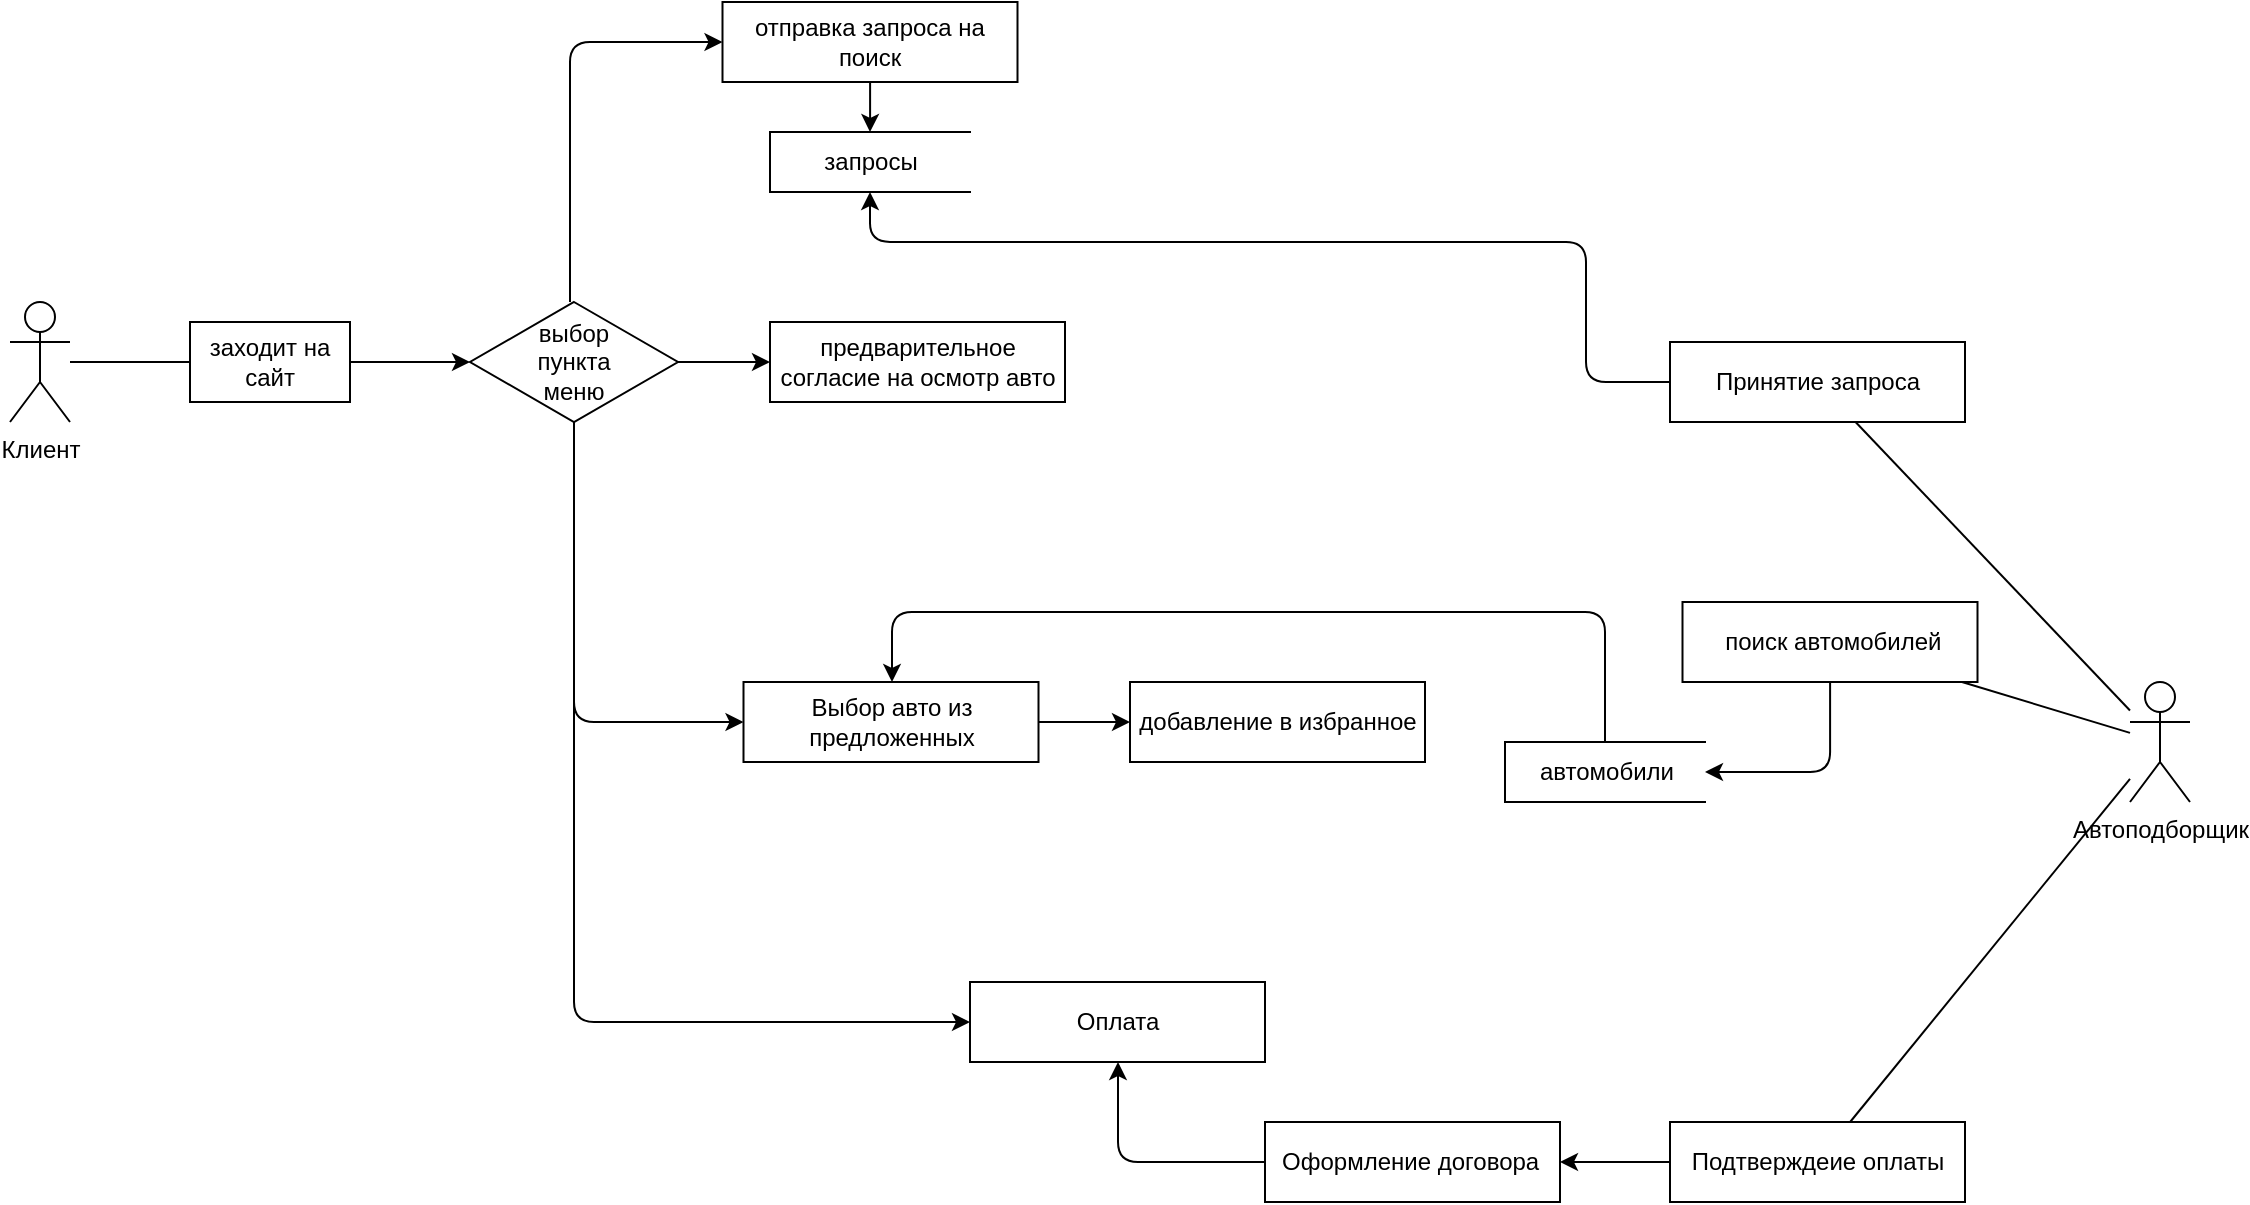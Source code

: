 <mxfile version="16.0.2" type="github"><diagram id="faOBrLw3G7vDebbFELnh" name="Страница 1"><mxGraphModel dx="1662" dy="788" grid="1" gridSize="10" guides="1" tooltips="1" connect="1" arrows="1" fold="1" page="1" pageScale="1" pageWidth="827" pageHeight="1169" math="0" shadow="0"><root><mxCell id="0"/><mxCell id="1" parent="0"/><mxCell id="gFWa6zFG-zIkYdT77vXO-1" value="Клиент" style="shape=umlActor;verticalLabelPosition=bottom;verticalAlign=top;html=1;outlineConnect=0;" parent="1" vertex="1"><mxGeometry x="60" y="150" width="30" height="60" as="geometry"/></mxCell><mxCell id="gFWa6zFG-zIkYdT77vXO-2" value="Автоподборщик" style="shape=umlActor;verticalLabelPosition=bottom;verticalAlign=top;html=1;outlineConnect=0;" parent="1" vertex="1"><mxGeometry x="1120" y="340" width="30" height="60" as="geometry"/></mxCell><mxCell id="gFWa6zFG-zIkYdT77vXO-5" value="" style="endArrow=none;html=1;rounded=0;" parent="1" source="gFWa6zFG-zIkYdT77vXO-1" target="gFWa6zFG-zIkYdT77vXO-8" edge="1"><mxGeometry width="50" height="50" relative="1" as="geometry"><mxPoint x="90" y="180" as="sourcePoint"/><mxPoint x="150" y="180" as="targetPoint"/></mxGeometry></mxCell><mxCell id="gFWa6zFG-zIkYdT77vXO-8" value="заходит на сайт" style="rounded=0;whiteSpace=wrap;html=1;hachureGap=4;pointerEvents=0;strokeWidth=1;" parent="1" vertex="1"><mxGeometry x="150" y="160" width="80" height="40" as="geometry"/></mxCell><mxCell id="gFWa6zFG-zIkYdT77vXO-9" value="" style="endArrow=classic;html=1;fontSize=12;endFill=1;edgeStyle=orthogonalEdgeStyle;rounded=0;" parent="1" source="gFWa6zFG-zIkYdT77vXO-8" target="gFWa6zFG-zIkYdT77vXO-12" edge="1"><mxGeometry width="50" height="50" relative="1" as="geometry"><mxPoint x="440" y="280" as="sourcePoint"/><mxPoint x="370" y="170" as="targetPoint"/></mxGeometry></mxCell><mxCell id="gFWa6zFG-zIkYdT77vXO-10" value="&lt;span&gt;предварительное согласие на осмотр авто&lt;/span&gt;" style="rounded=0;whiteSpace=wrap;html=1;hachureGap=4;pointerEvents=0;strokeWidth=1;" parent="1" vertex="1"><mxGeometry x="440" y="160" width="147.5" height="40" as="geometry"/></mxCell><mxCell id="gFWa6zFG-zIkYdT77vXO-11" style="edgeStyle=orthogonalEdgeStyle;orthogonalLoop=1;jettySize=auto;html=1;endArrow=classic;endFill=1;rounded=0;" parent="1" source="gFWa6zFG-zIkYdT77vXO-12" target="gFWa6zFG-zIkYdT77vXO-10" edge="1"><mxGeometry relative="1" as="geometry"><mxPoint x="390.75" y="220" as="sourcePoint"/></mxGeometry></mxCell><mxCell id="gFWa6zFG-zIkYdT77vXO-14" style="edgeStyle=orthogonalEdgeStyle;rounded=1;orthogonalLoop=1;jettySize=auto;html=1;" parent="1" source="gFWa6zFG-zIkYdT77vXO-12" target="gFWa6zFG-zIkYdT77vXO-17" edge="1"><mxGeometry relative="1" as="geometry"><mxPoint x="410" y="80" as="targetPoint"/><Array as="points"><mxPoint x="340" y="20"/></Array></mxGeometry></mxCell><mxCell id="gFWa6zFG-zIkYdT77vXO-15" style="edgeStyle=orthogonalEdgeStyle;rounded=1;orthogonalLoop=1;jettySize=auto;html=1;" parent="1" source="gFWa6zFG-zIkYdT77vXO-12" target="gFWa6zFG-zIkYdT77vXO-18" edge="1"><mxGeometry relative="1" as="geometry"><mxPoint x="430" y="280" as="targetPoint"/><Array as="points"><mxPoint x="342" y="360"/></Array></mxGeometry></mxCell><mxCell id="gFWa6zFG-zIkYdT77vXO-19" style="edgeStyle=orthogonalEdgeStyle;rounded=1;orthogonalLoop=1;jettySize=auto;html=1;" parent="1" source="gFWa6zFG-zIkYdT77vXO-12" target="gFWa6zFG-zIkYdT77vXO-20" edge="1"><mxGeometry relative="1" as="geometry"><mxPoint x="430" y="380" as="targetPoint"/><mxPoint x="342" y="200" as="sourcePoint"/><Array as="points"><mxPoint x="342" y="510"/></Array></mxGeometry></mxCell><mxCell id="gFWa6zFG-zIkYdT77vXO-12" value="выбор&lt;br&gt;пункта&lt;br&gt;меню" style="strokeWidth=1;html=1;shape=mxgraph.flowchart.decision;whiteSpace=wrap;" parent="1" vertex="1"><mxGeometry x="290" y="150" width="104" height="60" as="geometry"/></mxCell><mxCell id="gFWa6zFG-zIkYdT77vXO-29" style="edgeStyle=orthogonalEdgeStyle;rounded=1;orthogonalLoop=1;jettySize=auto;html=1;" parent="1" source="gFWa6zFG-zIkYdT77vXO-17" target="gFWa6zFG-zIkYdT77vXO-30" edge="1"><mxGeometry relative="1" as="geometry"><mxPoint x="490" y="80" as="targetPoint"/></mxGeometry></mxCell><mxCell id="gFWa6zFG-zIkYdT77vXO-17" value="отправка запроса на поиск" style="rounded=0;whiteSpace=wrap;html=1;hachureGap=4;pointerEvents=0;strokeWidth=1;" parent="1" vertex="1"><mxGeometry x="416.25" width="147.5" height="40" as="geometry"/></mxCell><mxCell id="Oac-YTr6wLjdTGc3S82A-15" style="edgeStyle=orthogonalEdgeStyle;rounded=1;orthogonalLoop=1;jettySize=auto;html=1;" parent="1" source="gFWa6zFG-zIkYdT77vXO-18" target="Oac-YTr6wLjdTGc3S82A-12" edge="1"><mxGeometry relative="1" as="geometry"/></mxCell><mxCell id="gFWa6zFG-zIkYdT77vXO-18" value="Выбор авто из предложенных" style="rounded=0;whiteSpace=wrap;html=1;hachureGap=4;pointerEvents=0;strokeWidth=1;" parent="1" vertex="1"><mxGeometry x="426.75" y="340" width="147.5" height="40" as="geometry"/></mxCell><mxCell id="gFWa6zFG-zIkYdT77vXO-20" value="Оплата" style="rounded=0;whiteSpace=wrap;html=1;hachureGap=4;pointerEvents=0;strokeWidth=1;fillColor=none;strokeColor=default;" parent="1" vertex="1"><mxGeometry x="540" y="490" width="147.5" height="40" as="geometry"/></mxCell><mxCell id="gFWa6zFG-zIkYdT77vXO-30" value="запросы" style="html=1;dashed=0;whitespace=wrap;shape=partialRectangle;right=0;" parent="1" vertex="1"><mxGeometry x="440" y="65" width="100" height="30" as="geometry"/></mxCell><mxCell id="gFWa6zFG-zIkYdT77vXO-38" style="edgeStyle=orthogonalEdgeStyle;rounded=1;orthogonalLoop=1;jettySize=auto;html=1;" parent="1" source="gFWa6zFG-zIkYdT77vXO-39" target="gFWa6zFG-zIkYdT77vXO-30" edge="1"><mxGeometry relative="1" as="geometry"><mxPoint x="730" y="610" as="targetPoint"/><Array as="points"><mxPoint x="848" y="120"/><mxPoint x="490" y="120"/></Array></mxGeometry></mxCell><mxCell id="gFWa6zFG-zIkYdT77vXO-39" value="Принятие запроса" style="rounded=0;whiteSpace=wrap;html=1;hachureGap=4;pointerEvents=0;strokeWidth=1;" parent="1" vertex="1"><mxGeometry x="890" y="170" width="147.5" height="40" as="geometry"/></mxCell><mxCell id="gFWa6zFG-zIkYdT77vXO-46" value="" style="endArrow=none;html=1;rounded=1;endFill=0;" parent="1" source="gFWa6zFG-zIkYdT77vXO-2" target="gFWa6zFG-zIkYdT77vXO-39" edge="1"><mxGeometry width="50" height="50" relative="1" as="geometry"><mxPoint x="750" y="600" as="sourcePoint"/><mxPoint x="780" y="660" as="targetPoint"/></mxGeometry></mxCell><mxCell id="Oac-YTr6wLjdTGc3S82A-1" style="edgeStyle=orthogonalEdgeStyle;rounded=1;orthogonalLoop=1;jettySize=auto;html=1;" parent="1" source="Oac-YTr6wLjdTGc3S82A-2" target="Oac-YTr6wLjdTGc3S82A-7" edge="1"><mxGeometry relative="1" as="geometry"><mxPoint x="820.75" y="510" as="targetPoint"/><Array as="points"><mxPoint x="970" y="385"/></Array></mxGeometry></mxCell><mxCell id="Oac-YTr6wLjdTGc3S82A-2" value="&amp;nbsp;поиск автомобилей" style="rounded=0;whiteSpace=wrap;html=1;hachureGap=4;pointerEvents=0;strokeWidth=1;" parent="1" vertex="1"><mxGeometry x="896.25" y="300" width="147.5" height="40" as="geometry"/></mxCell><mxCell id="Oac-YTr6wLjdTGc3S82A-22" style="edgeStyle=orthogonalEdgeStyle;rounded=1;orthogonalLoop=1;jettySize=auto;html=1;fillColor=#f8cecc;strokeColor=default;" parent="1" source="Oac-YTr6wLjdTGc3S82A-5" target="gFWa6zFG-zIkYdT77vXO-20" edge="1"><mxGeometry relative="1" as="geometry"><Array as="points"><mxPoint x="614" y="580"/></Array></mxGeometry></mxCell><mxCell id="Oac-YTr6wLjdTGc3S82A-5" value="Оформление договора&amp;nbsp;" style="rounded=0;whiteSpace=wrap;html=1;hachureGap=4;pointerEvents=0;strokeWidth=1;fillColor=none;strokeColor=default;" parent="1" vertex="1"><mxGeometry x="687.5" y="560" width="147.5" height="40" as="geometry"/></mxCell><mxCell id="Oac-YTr6wLjdTGc3S82A-11" style="edgeStyle=orthogonalEdgeStyle;rounded=1;orthogonalLoop=1;jettySize=auto;html=1;" parent="1" source="Oac-YTr6wLjdTGc3S82A-7" target="gFWa6zFG-zIkYdT77vXO-18" edge="1"><mxGeometry relative="1" as="geometry"><mxPoint x="820" y="440" as="sourcePoint"/><mxPoint x="810" y="460" as="targetPoint"/><Array as="points"><mxPoint x="501" y="305"/></Array></mxGeometry></mxCell><mxCell id="Oac-YTr6wLjdTGc3S82A-7" value="автомобили" style="html=1;dashed=0;whitespace=wrap;shape=partialRectangle;right=0;" parent="1" vertex="1"><mxGeometry x="807.5" y="370" width="100" height="30" as="geometry"/></mxCell><mxCell id="Oac-YTr6wLjdTGc3S82A-8" value="" style="endArrow=none;html=1;rounded=0;endFill=0;" parent="1" source="gFWa6zFG-zIkYdT77vXO-2" target="Oac-YTr6wLjdTGc3S82A-2" edge="1"><mxGeometry width="50" height="50" relative="1" as="geometry"><mxPoint x="860" y="480" as="sourcePoint"/><mxPoint x="910" y="430" as="targetPoint"/></mxGeometry></mxCell><mxCell id="Oac-YTr6wLjdTGc3S82A-23" style="edgeStyle=orthogonalEdgeStyle;rounded=1;orthogonalLoop=1;jettySize=auto;html=1;fillColor=#f8cecc;strokeColor=default;" parent="1" source="Oac-YTr6wLjdTGc3S82A-9" target="Oac-YTr6wLjdTGc3S82A-5" edge="1"><mxGeometry relative="1" as="geometry"/></mxCell><mxCell id="Oac-YTr6wLjdTGc3S82A-9" value="Подтверждеие оплаты" style="rounded=0;whiteSpace=wrap;html=1;hachureGap=4;pointerEvents=0;strokeWidth=1;fillColor=none;strokeColor=default;" parent="1" vertex="1"><mxGeometry x="890" y="560" width="147.5" height="40" as="geometry"/></mxCell><mxCell id="Oac-YTr6wLjdTGc3S82A-12" value="добавление в избранное" style="rounded=0;whiteSpace=wrap;html=1;hachureGap=4;pointerEvents=0;strokeWidth=1;" parent="1" vertex="1"><mxGeometry x="620" y="340" width="147.5" height="40" as="geometry"/></mxCell><mxCell id="Oac-YTr6wLjdTGc3S82A-21" value="" style="endArrow=none;html=1;rounded=1;endFill=0;" parent="1" source="gFWa6zFG-zIkYdT77vXO-2" target="Oac-YTr6wLjdTGc3S82A-9" edge="1"><mxGeometry width="50" height="50" relative="1" as="geometry"><mxPoint x="750" y="580" as="sourcePoint"/><mxPoint x="1100" y="540" as="targetPoint"/></mxGeometry></mxCell></root></mxGraphModel></diagram></mxfile>